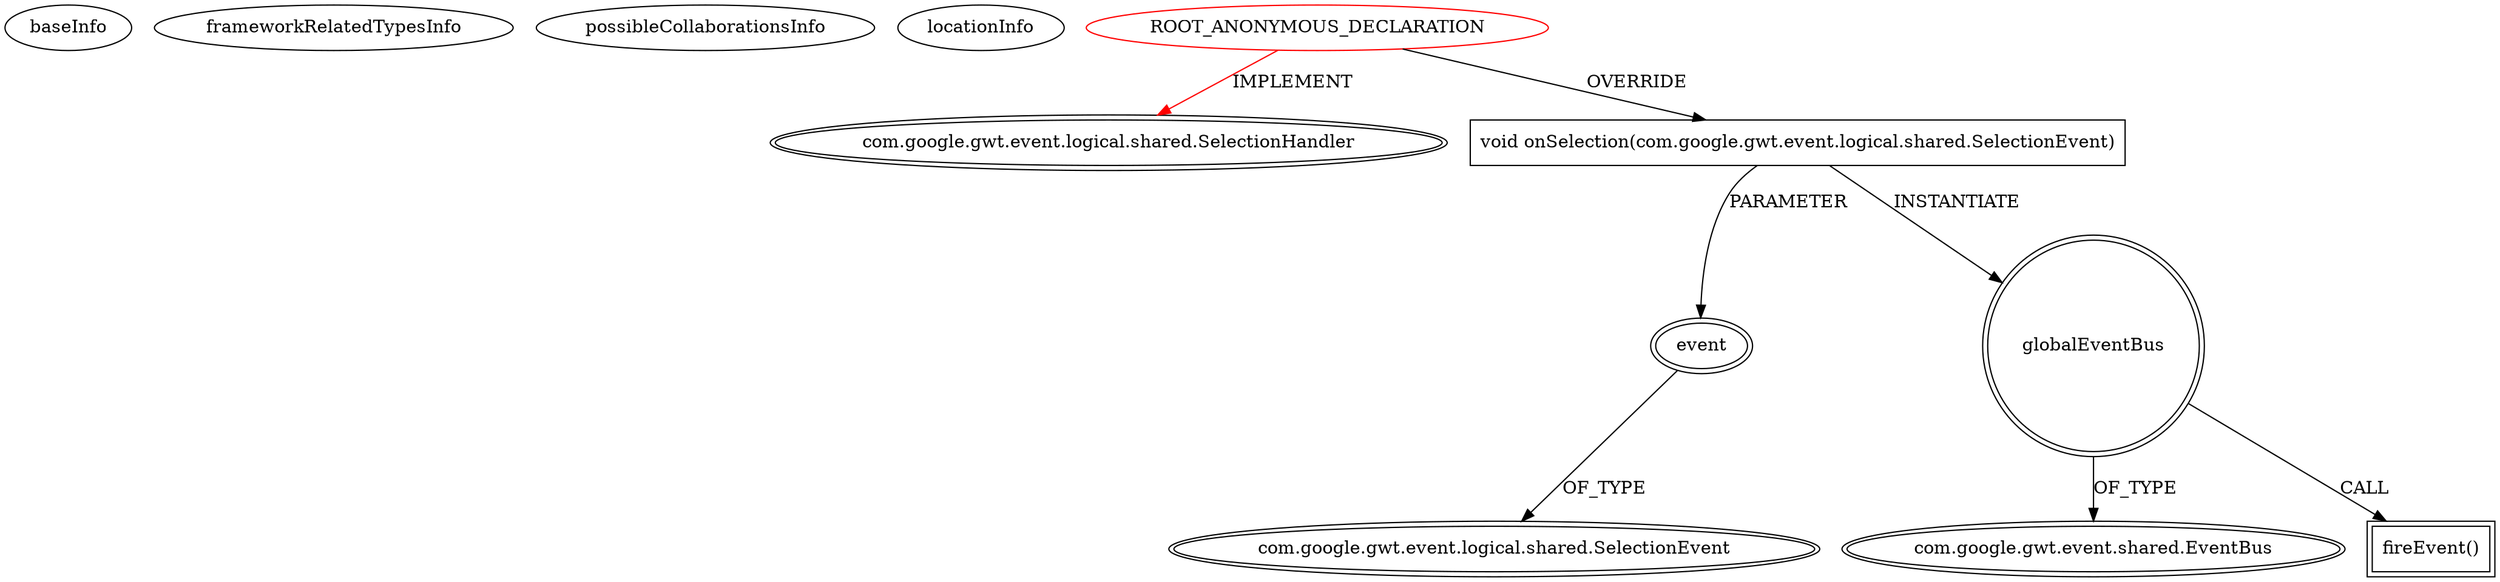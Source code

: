digraph {
baseInfo[graphId=4346,category="extension_graph",isAnonymous=true,possibleRelation=false]
frameworkRelatedTypesInfo[0="com.google.gwt.event.logical.shared.SelectionHandler"]
possibleCollaborationsInfo[]
locationInfo[projectName="rdomingonl-layoutTest",filePath="/rdomingonl-layoutTest/layoutTest-master/src/main/java/nl/tc/rd/exp/layouttest/client/mvp/view/WidgetDesignerView.java",contextSignature="void WidgetDesignerView(com.google.gwt.event.shared.EventBus)",graphId="4346"]
0[label="ROOT_ANONYMOUS_DECLARATION",vertexType="ROOT_ANONYMOUS_DECLARATION",isFrameworkType=false,color=red]
1[label="com.google.gwt.event.logical.shared.SelectionHandler",vertexType="FRAMEWORK_INTERFACE_TYPE",isFrameworkType=true,peripheries=2]
9[label="void onSelection(com.google.gwt.event.logical.shared.SelectionEvent)",vertexType="OVERRIDING_METHOD_DECLARATION",isFrameworkType=false,shape=box]
10[label="event",vertexType="PARAMETER_DECLARATION",isFrameworkType=true,peripheries=2]
11[label="com.google.gwt.event.logical.shared.SelectionEvent",vertexType="FRAMEWORK_CLASS_TYPE",isFrameworkType=true,peripheries=2]
12[label="globalEventBus",vertexType="VARIABLE_EXPRESION",isFrameworkType=true,peripheries=2,shape=circle]
14[label="com.google.gwt.event.shared.EventBus",vertexType="FRAMEWORK_CLASS_TYPE",isFrameworkType=true,peripheries=2]
13[label="fireEvent()",vertexType="INSIDE_CALL",isFrameworkType=true,peripheries=2,shape=box]
0->1[label="IMPLEMENT",color=red]
0->9[label="OVERRIDE"]
10->11[label="OF_TYPE"]
9->10[label="PARAMETER"]
9->12[label="INSTANTIATE"]
12->14[label="OF_TYPE"]
12->13[label="CALL"]
}
